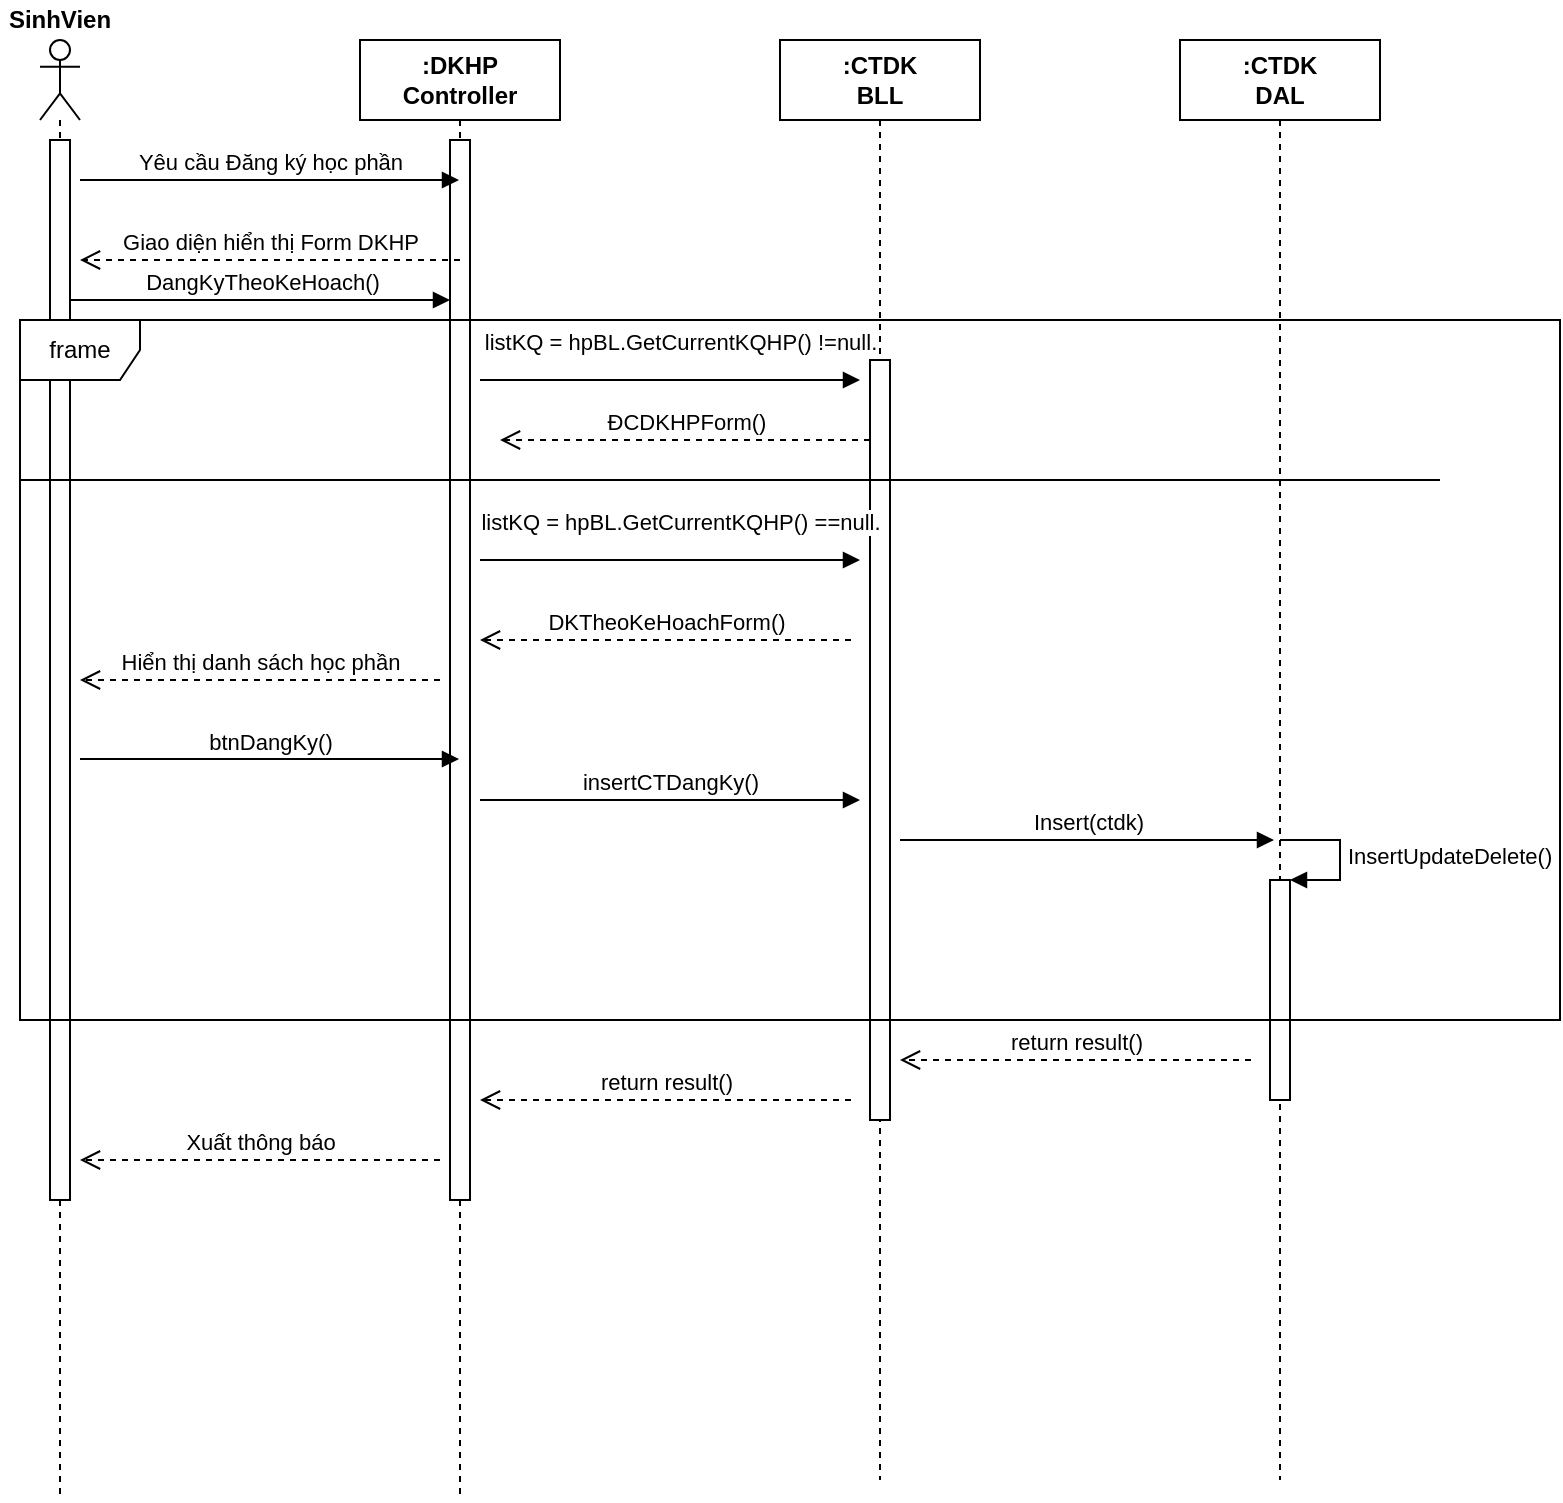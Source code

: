 <mxfile version="16.1.0" type="github">
  <diagram id="kgpKYQtTHZ0yAKxKKP6v" name="Page-1">
    <mxGraphModel dx="1038" dy="617" grid="1" gridSize="10" guides="1" tooltips="1" connect="1" arrows="1" fold="1" page="1" pageScale="1" pageWidth="850" pageHeight="1100" math="0" shadow="0">
      <root>
        <mxCell id="0" />
        <mxCell id="1" parent="0" />
        <mxCell id="0l0TKPkAK2tU7KHpgZkD-28" value="" style="shape=umlLifeline;participant=umlActor;perimeter=lifelinePerimeter;whiteSpace=wrap;html=1;container=1;collapsible=0;recursiveResize=0;verticalAlign=top;spacingTop=36;outlineConnect=0;fontStyle=1" parent="1" vertex="1">
          <mxGeometry x="100" y="120" width="20" height="730" as="geometry" />
        </mxCell>
        <mxCell id="0l0TKPkAK2tU7KHpgZkD-67" value="" style="html=1;points=[];perimeter=orthogonalPerimeter;" parent="0l0TKPkAK2tU7KHpgZkD-28" vertex="1">
          <mxGeometry x="5" y="50" width="10" height="530" as="geometry" />
        </mxCell>
        <mxCell id="0l0TKPkAK2tU7KHpgZkD-29" value=":DKHP&lt;br&gt;Controller" style="shape=umlLifeline;perimeter=lifelinePerimeter;whiteSpace=wrap;html=1;container=1;collapsible=0;recursiveResize=0;outlineConnect=0;fontStyle=1" parent="1" vertex="1">
          <mxGeometry x="260" y="120" width="100" height="730" as="geometry" />
        </mxCell>
        <mxCell id="fD2_n_7cHLq1svrxTmjd-10" value="insertCTDangKy()" style="html=1;verticalAlign=bottom;endArrow=block;rounded=0;" edge="1" parent="0l0TKPkAK2tU7KHpgZkD-29">
          <mxGeometry width="80" relative="1" as="geometry">
            <mxPoint x="60" y="380" as="sourcePoint" />
            <mxPoint x="250" y="380" as="targetPoint" />
          </mxGeometry>
        </mxCell>
        <mxCell id="fD2_n_7cHLq1svrxTmjd-18" value="" style="html=1;points=[];perimeter=orthogonalPerimeter;" vertex="1" parent="0l0TKPkAK2tU7KHpgZkD-29">
          <mxGeometry x="45" y="50" width="10" height="530" as="geometry" />
        </mxCell>
        <mxCell id="fD2_n_7cHLq1svrxTmjd-3" value="DangKyTheoKeHoach()" style="html=1;verticalAlign=bottom;endArrow=block;rounded=0;" edge="1" parent="0l0TKPkAK2tU7KHpgZkD-29">
          <mxGeometry width="80" relative="1" as="geometry">
            <mxPoint x="-144.5" y="130" as="sourcePoint" />
            <mxPoint x="45" y="130" as="targetPoint" />
          </mxGeometry>
        </mxCell>
        <mxCell id="0l0TKPkAK2tU7KHpgZkD-30" value=":CTDK&lt;br&gt;BLL" style="shape=umlLifeline;perimeter=lifelinePerimeter;whiteSpace=wrap;html=1;container=1;collapsible=0;recursiveResize=0;outlineConnect=0;fontStyle=1" parent="1" vertex="1">
          <mxGeometry x="470" y="120" width="100" height="720" as="geometry" />
        </mxCell>
        <mxCell id="fD2_n_7cHLq1svrxTmjd-5" value="ĐCDKHPForm()" style="html=1;verticalAlign=bottom;endArrow=open;dashed=1;endSize=8;rounded=0;" edge="1" parent="0l0TKPkAK2tU7KHpgZkD-30">
          <mxGeometry relative="1" as="geometry">
            <mxPoint x="45" y="200" as="sourcePoint" />
            <mxPoint x="-140" y="200" as="targetPoint" />
          </mxGeometry>
        </mxCell>
        <mxCell id="fD2_n_7cHLq1svrxTmjd-20" value="" style="html=1;points=[];perimeter=orthogonalPerimeter;" vertex="1" parent="0l0TKPkAK2tU7KHpgZkD-30">
          <mxGeometry x="45" y="160" width="10" height="380" as="geometry" />
        </mxCell>
        <mxCell id="0l0TKPkAK2tU7KHpgZkD-31" value=":CTDK&lt;br&gt;DAL" style="shape=umlLifeline;perimeter=lifelinePerimeter;whiteSpace=wrap;html=1;container=1;collapsible=0;recursiveResize=0;outlineConnect=0;fontStyle=1" parent="1" vertex="1">
          <mxGeometry x="670" y="120" width="100" height="720" as="geometry" />
        </mxCell>
        <mxCell id="fD2_n_7cHLq1svrxTmjd-12" value="" style="html=1;points=[];perimeter=orthogonalPerimeter;" vertex="1" parent="0l0TKPkAK2tU7KHpgZkD-31">
          <mxGeometry x="45" y="420" width="10" height="110" as="geometry" />
        </mxCell>
        <mxCell id="fD2_n_7cHLq1svrxTmjd-13" value="InsertUpdateDelete()" style="edgeStyle=orthogonalEdgeStyle;html=1;align=left;spacingLeft=2;endArrow=block;rounded=0;entryX=1;entryY=0;" edge="1" target="fD2_n_7cHLq1svrxTmjd-12" parent="0l0TKPkAK2tU7KHpgZkD-31">
          <mxGeometry relative="1" as="geometry">
            <mxPoint x="50" y="400" as="sourcePoint" />
            <Array as="points">
              <mxPoint x="80" y="400" />
            </Array>
          </mxGeometry>
        </mxCell>
        <mxCell id="fD2_n_7cHLq1svrxTmjd-15" value="return result()" style="html=1;verticalAlign=bottom;endArrow=open;dashed=1;endSize=8;rounded=0;" edge="1" parent="0l0TKPkAK2tU7KHpgZkD-31">
          <mxGeometry relative="1" as="geometry">
            <mxPoint x="35.5" y="510" as="sourcePoint" />
            <mxPoint x="-140" y="510" as="targetPoint" />
          </mxGeometry>
        </mxCell>
        <mxCell id="0l0TKPkAK2tU7KHpgZkD-32" value="SinhVien" style="text;html=1;strokeColor=none;fillColor=none;align=center;verticalAlign=middle;whiteSpace=wrap;rounded=0;fontStyle=1" parent="1" vertex="1">
          <mxGeometry x="80" y="100" width="60" height="20" as="geometry" />
        </mxCell>
        <mxCell id="fD2_n_7cHLq1svrxTmjd-1" value="Yêu cầu Đăng ký học phần" style="html=1;verticalAlign=bottom;endArrow=block;rounded=0;" edge="1" parent="1">
          <mxGeometry width="80" relative="1" as="geometry">
            <mxPoint x="120" y="190" as="sourcePoint" />
            <mxPoint x="309.5" y="190" as="targetPoint" />
          </mxGeometry>
        </mxCell>
        <mxCell id="fD2_n_7cHLq1svrxTmjd-2" value="Giao diện hiển thị Form DKHP" style="html=1;verticalAlign=bottom;endArrow=open;dashed=1;endSize=8;rounded=0;" edge="1" parent="1">
          <mxGeometry relative="1" as="geometry">
            <mxPoint x="310" y="230" as="sourcePoint" />
            <mxPoint x="120" y="230" as="targetPoint" />
          </mxGeometry>
        </mxCell>
        <mxCell id="fD2_n_7cHLq1svrxTmjd-6" value="listKQ = hpBL.GetCurrentKQHP() ==null." style="html=1;verticalAlign=bottom;endArrow=block;rounded=0;" edge="1" parent="1">
          <mxGeometry x="0.055" y="10" width="80" relative="1" as="geometry">
            <mxPoint x="320" y="380" as="sourcePoint" />
            <mxPoint x="510" y="380" as="targetPoint" />
            <mxPoint as="offset" />
          </mxGeometry>
        </mxCell>
        <mxCell id="fD2_n_7cHLq1svrxTmjd-7" value="DKTheoKeHoachForm()" style="html=1;verticalAlign=bottom;endArrow=open;dashed=1;endSize=8;rounded=0;" edge="1" parent="1">
          <mxGeometry relative="1" as="geometry">
            <mxPoint x="505.5" y="420" as="sourcePoint" />
            <mxPoint x="320" y="420" as="targetPoint" />
          </mxGeometry>
        </mxCell>
        <mxCell id="fD2_n_7cHLq1svrxTmjd-8" value="Hiển thị danh sách học phần" style="html=1;verticalAlign=bottom;endArrow=open;dashed=1;endSize=8;rounded=0;" edge="1" parent="1">
          <mxGeometry relative="1" as="geometry">
            <mxPoint x="300" y="440" as="sourcePoint" />
            <mxPoint x="120" y="440" as="targetPoint" />
          </mxGeometry>
        </mxCell>
        <mxCell id="fD2_n_7cHLq1svrxTmjd-9" value="btnDangKy()" style="html=1;verticalAlign=bottom;endArrow=block;rounded=0;" edge="1" parent="1" target="0l0TKPkAK2tU7KHpgZkD-29">
          <mxGeometry width="80" relative="1" as="geometry">
            <mxPoint x="120" y="479.5" as="sourcePoint" />
            <mxPoint x="200" y="479.5" as="targetPoint" />
          </mxGeometry>
        </mxCell>
        <mxCell id="fD2_n_7cHLq1svrxTmjd-11" value="Insert(ctdk)" style="html=1;verticalAlign=bottom;endArrow=block;rounded=0;" edge="1" parent="1">
          <mxGeometry width="80" relative="1" as="geometry">
            <mxPoint x="530" y="520" as="sourcePoint" />
            <mxPoint x="717" y="520" as="targetPoint" />
          </mxGeometry>
        </mxCell>
        <mxCell id="fD2_n_7cHLq1svrxTmjd-16" value="return result()" style="html=1;verticalAlign=bottom;endArrow=open;dashed=1;endSize=8;rounded=0;" edge="1" parent="1">
          <mxGeometry relative="1" as="geometry">
            <mxPoint x="505.5" y="650" as="sourcePoint" />
            <mxPoint x="320" y="650" as="targetPoint" />
          </mxGeometry>
        </mxCell>
        <mxCell id="fD2_n_7cHLq1svrxTmjd-17" value="Xuất thông báo" style="html=1;verticalAlign=bottom;endArrow=open;dashed=1;endSize=8;rounded=0;" edge="1" parent="1">
          <mxGeometry relative="1" as="geometry">
            <mxPoint x="300" y="680" as="sourcePoint" />
            <mxPoint x="120" y="680" as="targetPoint" />
          </mxGeometry>
        </mxCell>
        <mxCell id="fD2_n_7cHLq1svrxTmjd-4" value="listKQ = hpBL.GetCurrentKQHP() !=null." style="html=1;verticalAlign=bottom;endArrow=block;rounded=0;" edge="1" parent="1">
          <mxGeometry x="0.055" y="10" width="80" relative="1" as="geometry">
            <mxPoint x="320" y="290" as="sourcePoint" />
            <mxPoint x="510" y="290" as="targetPoint" />
            <mxPoint as="offset" />
          </mxGeometry>
        </mxCell>
        <mxCell id="fD2_n_7cHLq1svrxTmjd-24" value="" style="endArrow=none;html=1;rounded=0;" edge="1" parent="1">
          <mxGeometry relative="1" as="geometry">
            <mxPoint x="90" y="340" as="sourcePoint" />
            <mxPoint x="800" y="340" as="targetPoint" />
          </mxGeometry>
        </mxCell>
        <mxCell id="fD2_n_7cHLq1svrxTmjd-26" value="frame" style="shape=umlFrame;whiteSpace=wrap;html=1;" vertex="1" parent="1">
          <mxGeometry x="90" y="260" width="770" height="350" as="geometry" />
        </mxCell>
      </root>
    </mxGraphModel>
  </diagram>
</mxfile>
